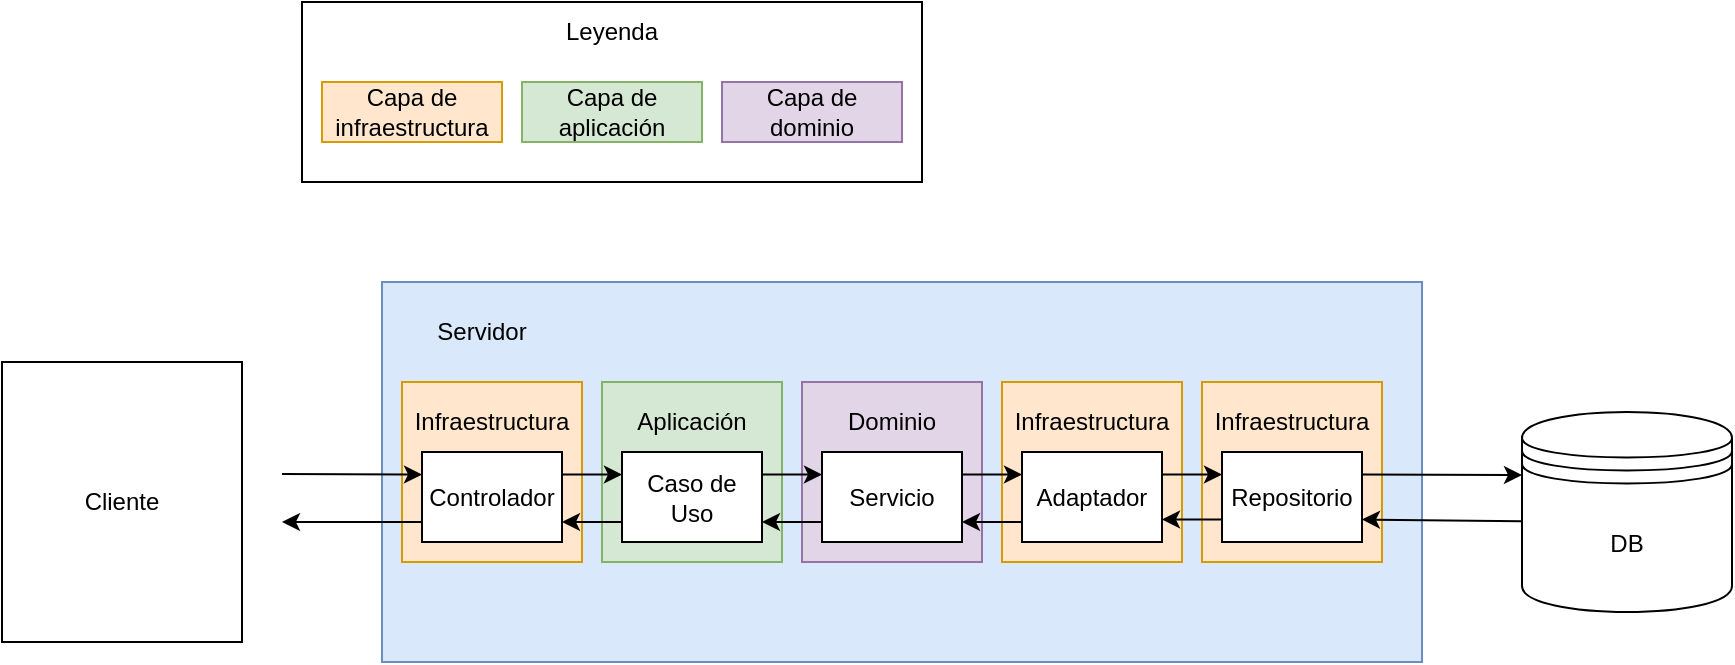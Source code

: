 <mxfile version="24.3.1" type="device">
  <diagram name="Página-1" id="KkDVsV6pKIn7uwKtaYGj">
    <mxGraphModel dx="1783" dy="523" grid="1" gridSize="10" guides="1" tooltips="1" connect="1" arrows="1" fold="1" page="1" pageScale="1" pageWidth="827" pageHeight="1169" math="0" shadow="0">
      <root>
        <mxCell id="0" />
        <mxCell id="1" parent="0" />
        <mxCell id="Crl_MjPCAJvepF1teKNF-1" value="" style="rounded=0;whiteSpace=wrap;html=1;fillColor=#dae8fc;strokeColor=#6c8ebf;" vertex="1" parent="1">
          <mxGeometry x="130" y="250" width="520" height="190" as="geometry" />
        </mxCell>
        <mxCell id="Crl_MjPCAJvepF1teKNF-38" value="" style="rounded=0;whiteSpace=wrap;html=1;fillColor=#e1d5e7;strokeColor=#9673a6;" vertex="1" parent="1">
          <mxGeometry x="340" y="300" width="90" height="90" as="geometry" />
        </mxCell>
        <mxCell id="Crl_MjPCAJvepF1teKNF-39" value="Dominio" style="text;html=1;align=center;verticalAlign=middle;whiteSpace=wrap;rounded=0;" vertex="1" parent="1">
          <mxGeometry x="355" y="305" width="60" height="30" as="geometry" />
        </mxCell>
        <mxCell id="Crl_MjPCAJvepF1teKNF-36" value="" style="rounded=0;whiteSpace=wrap;html=1;fillColor=#ffe6cc;strokeColor=#d79b00;" vertex="1" parent="1">
          <mxGeometry x="540" y="300" width="90" height="90" as="geometry" />
        </mxCell>
        <mxCell id="Crl_MjPCAJvepF1teKNF-37" value="Infraestructura" style="text;html=1;align=center;verticalAlign=middle;whiteSpace=wrap;rounded=0;" vertex="1" parent="1">
          <mxGeometry x="555" y="305" width="60" height="30" as="geometry" />
        </mxCell>
        <mxCell id="Crl_MjPCAJvepF1teKNF-29" value="" style="rounded=0;whiteSpace=wrap;html=1;fillColor=#d5e8d4;strokeColor=#82b366;" vertex="1" parent="1">
          <mxGeometry x="240" y="300" width="90" height="90" as="geometry" />
        </mxCell>
        <mxCell id="Crl_MjPCAJvepF1teKNF-30" value="Aplicación" style="text;html=1;align=center;verticalAlign=middle;whiteSpace=wrap;rounded=0;" vertex="1" parent="1">
          <mxGeometry x="255" y="305" width="60" height="30" as="geometry" />
        </mxCell>
        <mxCell id="Crl_MjPCAJvepF1teKNF-27" value="" style="rounded=0;whiteSpace=wrap;html=1;fillColor=#ffe6cc;strokeColor=#d79b00;" vertex="1" parent="1">
          <mxGeometry x="440" y="300" width="90" height="90" as="geometry" />
        </mxCell>
        <mxCell id="Crl_MjPCAJvepF1teKNF-24" value="" style="rounded=0;whiteSpace=wrap;html=1;fillColor=#ffe6cc;strokeColor=#d79b00;" vertex="1" parent="1">
          <mxGeometry x="140" y="300" width="90" height="90" as="geometry" />
        </mxCell>
        <mxCell id="Crl_MjPCAJvepF1teKNF-3" value="DB" style="shape=datastore;whiteSpace=wrap;html=1;" vertex="1" parent="1">
          <mxGeometry x="700" y="315" width="105" height="100" as="geometry" />
        </mxCell>
        <mxCell id="Crl_MjPCAJvepF1teKNF-4" value="Controlador" style="rounded=0;whiteSpace=wrap;html=1;" vertex="1" parent="1">
          <mxGeometry x="150" y="335" width="70" height="45" as="geometry" />
        </mxCell>
        <mxCell id="Crl_MjPCAJvepF1teKNF-5" value="Caso de Uso" style="rounded=0;whiteSpace=wrap;html=1;" vertex="1" parent="1">
          <mxGeometry x="250" y="335" width="70" height="45" as="geometry" />
        </mxCell>
        <mxCell id="Crl_MjPCAJvepF1teKNF-6" value="Servicio" style="rounded=0;whiteSpace=wrap;html=1;" vertex="1" parent="1">
          <mxGeometry x="350" y="335" width="70" height="45" as="geometry" />
        </mxCell>
        <mxCell id="Crl_MjPCAJvepF1teKNF-7" value="Adaptador" style="rounded=0;whiteSpace=wrap;html=1;" vertex="1" parent="1">
          <mxGeometry x="450" y="335" width="70" height="45" as="geometry" />
        </mxCell>
        <mxCell id="Crl_MjPCAJvepF1teKNF-8" value="Repositorio" style="rounded=0;whiteSpace=wrap;html=1;" vertex="1" parent="1">
          <mxGeometry x="550" y="335" width="70" height="45" as="geometry" />
        </mxCell>
        <mxCell id="Crl_MjPCAJvepF1teKNF-9" value="" style="endArrow=classic;html=1;rounded=0;exitX=1;exitY=0.25;exitDx=0;exitDy=0;entryX=0;entryY=0.25;entryDx=0;entryDy=0;" edge="1" parent="1" source="Crl_MjPCAJvepF1teKNF-4" target="Crl_MjPCAJvepF1teKNF-5">
          <mxGeometry width="50" height="50" relative="1" as="geometry">
            <mxPoint x="390" y="420" as="sourcePoint" />
            <mxPoint x="440" y="370" as="targetPoint" />
          </mxGeometry>
        </mxCell>
        <mxCell id="Crl_MjPCAJvepF1teKNF-10" value="" style="endArrow=classic;html=1;rounded=0;exitX=1;exitY=0.25;exitDx=0;exitDy=0;entryX=0;entryY=0.25;entryDx=0;entryDy=0;" edge="1" parent="1" source="Crl_MjPCAJvepF1teKNF-5" target="Crl_MjPCAJvepF1teKNF-6">
          <mxGeometry width="50" height="50" relative="1" as="geometry">
            <mxPoint x="320" y="350" as="sourcePoint" />
            <mxPoint x="350" y="350" as="targetPoint" />
          </mxGeometry>
        </mxCell>
        <mxCell id="Crl_MjPCAJvepF1teKNF-11" value="" style="endArrow=classic;html=1;rounded=0;exitX=1;exitY=0.25;exitDx=0;exitDy=0;entryX=0;entryY=0.25;entryDx=0;entryDy=0;" edge="1" parent="1" source="Crl_MjPCAJvepF1teKNF-6" target="Crl_MjPCAJvepF1teKNF-7">
          <mxGeometry width="50" height="50" relative="1" as="geometry">
            <mxPoint x="420" y="340" as="sourcePoint" />
            <mxPoint x="450" y="340" as="targetPoint" />
          </mxGeometry>
        </mxCell>
        <mxCell id="Crl_MjPCAJvepF1teKNF-12" value="" style="endArrow=classic;html=1;rounded=0;exitX=1;exitY=0.25;exitDx=0;exitDy=0;entryX=0;entryY=0.25;entryDx=0;entryDy=0;" edge="1" parent="1" source="Crl_MjPCAJvepF1teKNF-7" target="Crl_MjPCAJvepF1teKNF-8">
          <mxGeometry width="50" height="50" relative="1" as="geometry">
            <mxPoint x="520" y="350" as="sourcePoint" />
            <mxPoint x="550" y="350" as="targetPoint" />
          </mxGeometry>
        </mxCell>
        <mxCell id="Crl_MjPCAJvepF1teKNF-13" value="" style="endArrow=classic;html=1;rounded=0;exitX=0;exitY=0.75;exitDx=0;exitDy=0;entryX=1;entryY=0.75;entryDx=0;entryDy=0;" edge="1" parent="1" source="Crl_MjPCAJvepF1teKNF-8" target="Crl_MjPCAJvepF1teKNF-7">
          <mxGeometry width="50" height="50" relative="1" as="geometry">
            <mxPoint x="530" y="356" as="sourcePoint" />
            <mxPoint x="560" y="356" as="targetPoint" />
          </mxGeometry>
        </mxCell>
        <mxCell id="Crl_MjPCAJvepF1teKNF-14" value="" style="endArrow=classic;html=1;rounded=0;exitX=0;exitY=0.75;exitDx=0;exitDy=0;entryX=1;entryY=0.75;entryDx=0;entryDy=0;" edge="1" parent="1">
          <mxGeometry width="50" height="50" relative="1" as="geometry">
            <mxPoint x="450" y="370" as="sourcePoint" />
            <mxPoint x="420" y="370" as="targetPoint" />
          </mxGeometry>
        </mxCell>
        <mxCell id="Crl_MjPCAJvepF1teKNF-15" value="" style="endArrow=classic;html=1;rounded=0;exitX=0;exitY=0.75;exitDx=0;exitDy=0;entryX=1;entryY=0.75;entryDx=0;entryDy=0;" edge="1" parent="1">
          <mxGeometry width="50" height="50" relative="1" as="geometry">
            <mxPoint x="350" y="370" as="sourcePoint" />
            <mxPoint x="320" y="370" as="targetPoint" />
          </mxGeometry>
        </mxCell>
        <mxCell id="Crl_MjPCAJvepF1teKNF-16" value="" style="endArrow=classic;html=1;rounded=0;exitX=0;exitY=0.75;exitDx=0;exitDy=0;entryX=1;entryY=0.75;entryDx=0;entryDy=0;" edge="1" parent="1">
          <mxGeometry width="50" height="50" relative="1" as="geometry">
            <mxPoint x="250" y="370" as="sourcePoint" />
            <mxPoint x="220" y="370" as="targetPoint" />
          </mxGeometry>
        </mxCell>
        <mxCell id="Crl_MjPCAJvepF1teKNF-17" value="" style="endArrow=classic;html=1;rounded=0;exitX=0;exitY=0.75;exitDx=0;exitDy=0;" edge="1" parent="1">
          <mxGeometry width="50" height="50" relative="1" as="geometry">
            <mxPoint x="150" y="370" as="sourcePoint" />
            <mxPoint x="80" y="370" as="targetPoint" />
          </mxGeometry>
        </mxCell>
        <mxCell id="Crl_MjPCAJvepF1teKNF-18" value="" style="endArrow=classic;html=1;rounded=0;entryX=0;entryY=0.25;entryDx=0;entryDy=0;" edge="1" parent="1" target="Crl_MjPCAJvepF1teKNF-4">
          <mxGeometry width="50" height="50" relative="1" as="geometry">
            <mxPoint x="80" y="346" as="sourcePoint" />
            <mxPoint x="150" y="340" as="targetPoint" />
          </mxGeometry>
        </mxCell>
        <mxCell id="Crl_MjPCAJvepF1teKNF-19" value="" style="endArrow=classic;html=1;rounded=0;exitX=1;exitY=0.25;exitDx=0;exitDy=0;entryX=0;entryY=0.315;entryDx=0;entryDy=0;entryPerimeter=0;" edge="1" parent="1" source="Crl_MjPCAJvepF1teKNF-8" target="Crl_MjPCAJvepF1teKNF-3">
          <mxGeometry width="50" height="50" relative="1" as="geometry">
            <mxPoint x="530" y="356" as="sourcePoint" />
            <mxPoint x="560" y="356" as="targetPoint" />
          </mxGeometry>
        </mxCell>
        <mxCell id="Crl_MjPCAJvepF1teKNF-20" value="" style="endArrow=classic;html=1;rounded=0;exitX=-0.002;exitY=0.546;exitDx=0;exitDy=0;entryX=1;entryY=0.75;entryDx=0;entryDy=0;exitPerimeter=0;" edge="1" parent="1" source="Crl_MjPCAJvepF1teKNF-3" target="Crl_MjPCAJvepF1teKNF-8">
          <mxGeometry width="50" height="50" relative="1" as="geometry">
            <mxPoint x="630" y="356" as="sourcePoint" />
            <mxPoint x="863" y="355" as="targetPoint" />
          </mxGeometry>
        </mxCell>
        <mxCell id="Crl_MjPCAJvepF1teKNF-22" value="Cliente" style="rounded=0;whiteSpace=wrap;html=1;" vertex="1" parent="1">
          <mxGeometry x="-60" y="290" width="120" height="140" as="geometry" />
        </mxCell>
        <mxCell id="Crl_MjPCAJvepF1teKNF-23" value="Servidor" style="text;html=1;align=center;verticalAlign=middle;whiteSpace=wrap;rounded=0;" vertex="1" parent="1">
          <mxGeometry x="150" y="260" width="60" height="30" as="geometry" />
        </mxCell>
        <mxCell id="Crl_MjPCAJvepF1teKNF-26" value="Infraestructura" style="text;html=1;align=center;verticalAlign=middle;whiteSpace=wrap;rounded=0;" vertex="1" parent="1">
          <mxGeometry x="155" y="305" width="60" height="30" as="geometry" />
        </mxCell>
        <mxCell id="Crl_MjPCAJvepF1teKNF-28" value="Infraestructura" style="text;html=1;align=center;verticalAlign=middle;whiteSpace=wrap;rounded=0;" vertex="1" parent="1">
          <mxGeometry x="455" y="305" width="60" height="30" as="geometry" />
        </mxCell>
        <mxCell id="Crl_MjPCAJvepF1teKNF-31" value="" style="rounded=0;whiteSpace=wrap;html=1;" vertex="1" parent="1">
          <mxGeometry x="90" y="110" width="310" height="90" as="geometry" />
        </mxCell>
        <mxCell id="Crl_MjPCAJvepF1teKNF-32" value="Capa de infraestructura" style="rounded=0;whiteSpace=wrap;html=1;fillColor=#ffe6cc;strokeColor=#d79b00;" vertex="1" parent="1">
          <mxGeometry x="100" y="150" width="90" height="30" as="geometry" />
        </mxCell>
        <mxCell id="Crl_MjPCAJvepF1teKNF-33" value="Capa de aplicación" style="rounded=0;whiteSpace=wrap;html=1;fillColor=#d5e8d4;strokeColor=#82b366;" vertex="1" parent="1">
          <mxGeometry x="200" y="150" width="90" height="30" as="geometry" />
        </mxCell>
        <mxCell id="Crl_MjPCAJvepF1teKNF-34" value="Capa de dominio" style="rounded=0;whiteSpace=wrap;html=1;fillColor=#e1d5e7;strokeColor=#9673a6;" vertex="1" parent="1">
          <mxGeometry x="300" y="150" width="90" height="30" as="geometry" />
        </mxCell>
        <mxCell id="Crl_MjPCAJvepF1teKNF-35" value="Leyenda" style="text;html=1;align=center;verticalAlign=middle;whiteSpace=wrap;rounded=0;" vertex="1" parent="1">
          <mxGeometry x="215" y="110" width="60" height="30" as="geometry" />
        </mxCell>
      </root>
    </mxGraphModel>
  </diagram>
</mxfile>
